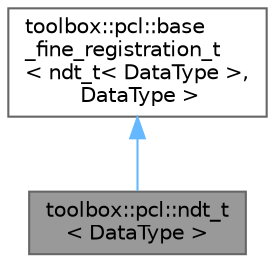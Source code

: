 digraph "toolbox::pcl::ndt_t&lt; DataType &gt;"
{
 // LATEX_PDF_SIZE
  bgcolor="transparent";
  edge [fontname=Helvetica,fontsize=10,labelfontname=Helvetica,labelfontsize=10];
  node [fontname=Helvetica,fontsize=10,shape=box,height=0.2,width=0.4];
  Node1 [id="Node000001",label="toolbox::pcl::ndt_t\l\< DataType \>",height=0.2,width=0.4,color="gray40", fillcolor="grey60", style="filled", fontcolor="black",tooltip="NDT (Normal Distributions Transform) 算法实现 / NDT algorithm implementation."];
  Node2 -> Node1 [id="edge1_Node000001_Node000002",dir="back",color="steelblue1",style="solid",tooltip=" "];
  Node2 [id="Node000002",label="toolbox::pcl::base\l_fine_registration_t\l\< ndt_t\< DataType \>,\l DataType \>",height=0.2,width=0.4,color="gray40", fillcolor="white", style="filled",URL="$classtoolbox_1_1pcl_1_1base__fine__registration__t.html",tooltip=" "];
}
